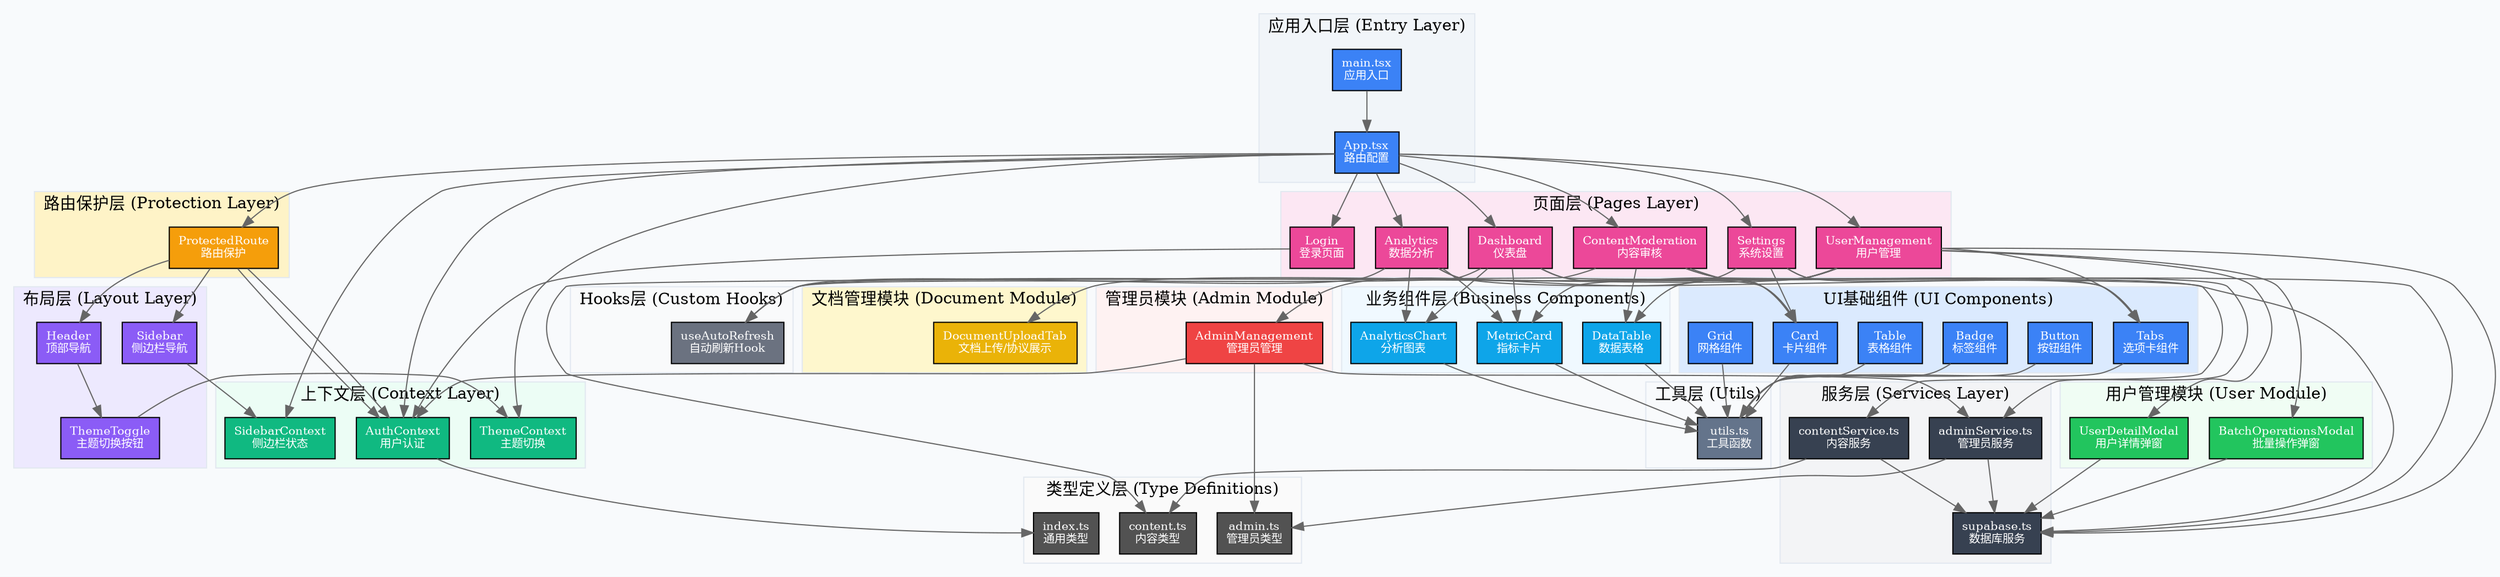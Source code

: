 digraph XingQuAdminArchitecture {
    // 图形属性设置
    rankdir=TB;
    node [shape=box, style=filled, fontsize=10];
    edge [fontsize=8, color="#666666"];
    
    // 定义颜色主题
    bgcolor="#f8fafc";
    
    // 应用入口层
    subgraph cluster_entry {
        label="应用入口层 (Entry Layer)";
        style=filled;
        color="#e2e8f0";
        fillcolor="#f1f5f9";
        
        main [label="main.tsx\n应用入口", fillcolor="#3b82f6", fontcolor="white"];
        app [label="App.tsx\n路由配置", fillcolor="#3b82f6", fontcolor="white"];
    }
    
    // 上下文层
    subgraph cluster_contexts {
        label="上下文层 (Context Layer)";
        style=filled;
        color="#e2e8f0";
        fillcolor="#ecfdf5";
        
        auth_ctx [label="AuthContext\n用户认证", fillcolor="#10b981", fontcolor="white"];
        theme_ctx [label="ThemeContext\n主题切换", fillcolor="#10b981", fontcolor="white"];
        sidebar_ctx [label="SidebarContext\n侧边栏状态", fillcolor="#10b981", fontcolor="white"];
    }
    
    // 路由保护层
    subgraph cluster_protection {
        label="路由保护层 (Protection Layer)";
        style=filled;
        color="#e2e8f0";
        fillcolor="#fef3c7";
        
        protected_route [label="ProtectedRoute\n路由保护", fillcolor="#f59e0b", fontcolor="white"];
    }
    
    // 布局层
    subgraph cluster_layout {
        label="布局层 (Layout Layer)";
        style=filled;
        color="#e2e8f0";
        fillcolor="#ede9fe";
        
        sidebar [label="Sidebar\n侧边栏导航", fillcolor="#8b5cf6", fontcolor="white"];
        header [label="Header\n顶部导航", fillcolor="#8b5cf6", fontcolor="white"];
        theme_toggle [label="ThemeToggle\n主题切换按钮", fillcolor="#8b5cf6", fontcolor="white"];
    }
    
    // 页面层
    subgraph cluster_pages {
        label="页面层 (Pages Layer)";
        style=filled;
        color="#e2e8f0";
        fillcolor="#fce7f3";
        
        login [label="Login\n登录页面", fillcolor="#ec4899", fontcolor="white"];
        dashboard [label="Dashboard\n仪表盘", fillcolor="#ec4899", fontcolor="white"];
        user_mgmt [label="UserManagement\n用户管理", fillcolor="#ec4899", fontcolor="white"];
        content_mod [label="ContentModeration\n内容审核", fillcolor="#ec4899", fontcolor="white"];
        analytics [label="Analytics\n数据分析", fillcolor="#ec4899", fontcolor="white"];
        settings [label="Settings\n系统设置", fillcolor="#ec4899", fontcolor="white"];
    }
    
    // 组件层 - UI基础组件
    subgraph cluster_ui_components {
        label="UI基础组件 (UI Components)";
        style=filled;
        color="#e2e8f0";
        fillcolor="#dbeafe";
        
        card [label="Card\n卡片组件", fillcolor="#3b82f6", fontcolor="white"];
        button [label="Button\n按钮组件", fillcolor="#3b82f6", fontcolor="white"];
        badge [label="Badge\n标签组件", fillcolor="#3b82f6", fontcolor="white"];
        table [label="Table\n表格组件", fillcolor="#3b82f6", fontcolor="white"];
        tabs [label="Tabs\n选项卡组件", fillcolor="#3b82f6", fontcolor="white"];
        grid [label="Grid\n网格组件", fillcolor="#3b82f6", fontcolor="white"];
    }
    
    // 组件层 - 业务组件
    subgraph cluster_business_components {
        label="业务组件层 (Business Components)";
        style=filled;
        color="#e2e8f0";
        fillcolor="#f0f9ff";
        
        metric_card [label="MetricCard\n指标卡片", fillcolor="#0ea5e9", fontcolor="white"];
        analytics_chart [label="AnalyticsChart\n分析图表", fillcolor="#0ea5e9", fontcolor="white"];
        data_table [label="DataTable\n数据表格", fillcolor="#0ea5e9", fontcolor="white"];
    }
    
    // 用户管理模块
    subgraph cluster_user_module {
        label="用户管理模块 (User Module)";
        style=filled;
        color="#e2e8f0";
        fillcolor="#f0fdf4";
        
        user_detail_modal [label="UserDetailModal\n用户详情弹窗", fillcolor="#22c55e", fontcolor="white"];
        batch_ops_modal [label="BatchOperationsModal\n批量操作弹窗", fillcolor="#22c55e", fontcolor="white"];
    }
    
    // 文档管理模块 - 简化版
    subgraph cluster_document_module {
        label="文档管理模块 (Document Module)";
        style=filled;
        color="#e2e8f0";
        fillcolor="#fef7cd";
        
        doc_upload [label="DocumentUploadTab\n文档上传/协议展示", fillcolor="#eab308", fontcolor="white"];
    }
    
    // 管理员模块
    subgraph cluster_admin_module {
        label="管理员模块 (Admin Module)";
        style=filled;
        color="#e2e8f0";
        fillcolor="#fef2f2";
        
        admin_mgmt [label="AdminManagement\n管理员管理", fillcolor="#ef4444", fontcolor="white"];
    }
    
    // 服务层 - 简化版
    subgraph cluster_services {
        label="服务层 (Services Layer)";
        style=filled;
        color="#e2e8f0";
        fillcolor="#f3f4f6";
        
        supabase [label="supabase.ts\n数据库服务", fillcolor="#374151", fontcolor="white"];
        admin_service [label="adminService.ts\n管理员服务", fillcolor="#374151", fontcolor="white"];
        content_service [label="contentService.ts\n内容服务", fillcolor="#374151", fontcolor="white"];
    }
    
    // Hooks层 - 简化版
    subgraph cluster_hooks {
        label="Hooks层 (Custom Hooks)";
        style=filled;
        color="#e2e8f0";
        fillcolor="#f9fafb";
        
        auto_refresh [label="useAutoRefresh\n自动刷新Hook", fillcolor="#6b7280", fontcolor="white"];
    }
    
    // 类型定义层 - 简化版
    subgraph cluster_types {
        label="类型定义层 (Type Definitions)";
        style=filled;
        color="#e2e8f0";
        fillcolor="#fafafa";
        
        admin_types [label="admin.ts\n管理员类型", fillcolor="#525252", fontcolor="white"];
        content_types [label="content.ts\n内容类型", fillcolor="#525252", fontcolor="white"];
        index_types [label="index.ts\n通用类型", fillcolor="#525252", fontcolor="white"];
    }
    
    // 工具层
    subgraph cluster_utils {
        label="工具层 (Utils)";
        style=filled;
        color="#e2e8f0";
        fillcolor="#f8fafc";
        
        utils [label="utils.ts\n工具函数", fillcolor="#64748b", fontcolor="white"];
    }
    
    // 定义层级关系
    main -> app;
    
    app -> auth_ctx;
    app -> theme_ctx;
    app -> sidebar_ctx;
    app -> protected_route;
    app -> login;
    
    protected_route -> sidebar;
    protected_route -> header;
    
    app -> dashboard;
    app -> user_mgmt;
    app -> content_mod;
    app -> analytics;
    app -> settings;
    
    header -> theme_toggle;
    theme_toggle -> theme_ctx;
    
    sidebar -> sidebar_ctx;
    protected_route -> auth_ctx;
    
    // 页面到组件的依赖
    dashboard -> metric_card;
    dashboard -> analytics_chart;
    dashboard -> card;
    
    user_mgmt -> metric_card;
    user_mgmt -> data_table;
    user_mgmt -> tabs;
    user_mgmt -> user_detail_modal;
    user_mgmt -> batch_ops_modal;
    user_mgmt -> doc_upload;
    
    content_mod -> data_table;
    content_mod -> card;
    content_mod -> tabs;
    
    analytics -> analytics_chart;
    analytics -> metric_card;
    analytics -> card;
    
    settings -> admin_mgmt;
    settings -> tabs;
    settings -> card;
    
    // 组件间依赖
    metric_card -> utils;
    analytics_chart -> utils;
    data_table -> utils;
    
    card -> utils;
    button -> utils;
    badge -> utils;
    table -> utils;
    tabs -> utils;
    grid -> utils;
    
    // 服务层依赖
    dashboard -> supabase;
    user_mgmt -> supabase;
    content_mod -> content_service;
    analytics -> supabase;
    settings -> admin_service;
    
    admin_mgmt -> admin_service;
    user_detail_modal -> supabase;
    batch_ops_modal -> supabase;
    
    // Hooks依赖
    dashboard -> auto_refresh;
    user_mgmt -> auto_refresh;
    analytics -> auto_refresh;
    
    // 类型依赖
    auth_ctx -> index_types;
    admin_mgmt -> admin_types;
    admin_service -> admin_types;
    
    content_mod -> content_types;
    content_service -> content_types;
    
    // 服务之间的依赖
    admin_service -> supabase;
    content_service -> supabase;
    
    // 认证依赖
    login -> auth_ctx;
    protected_route -> auth_ctx;
    admin_mgmt -> auth_ctx;
}